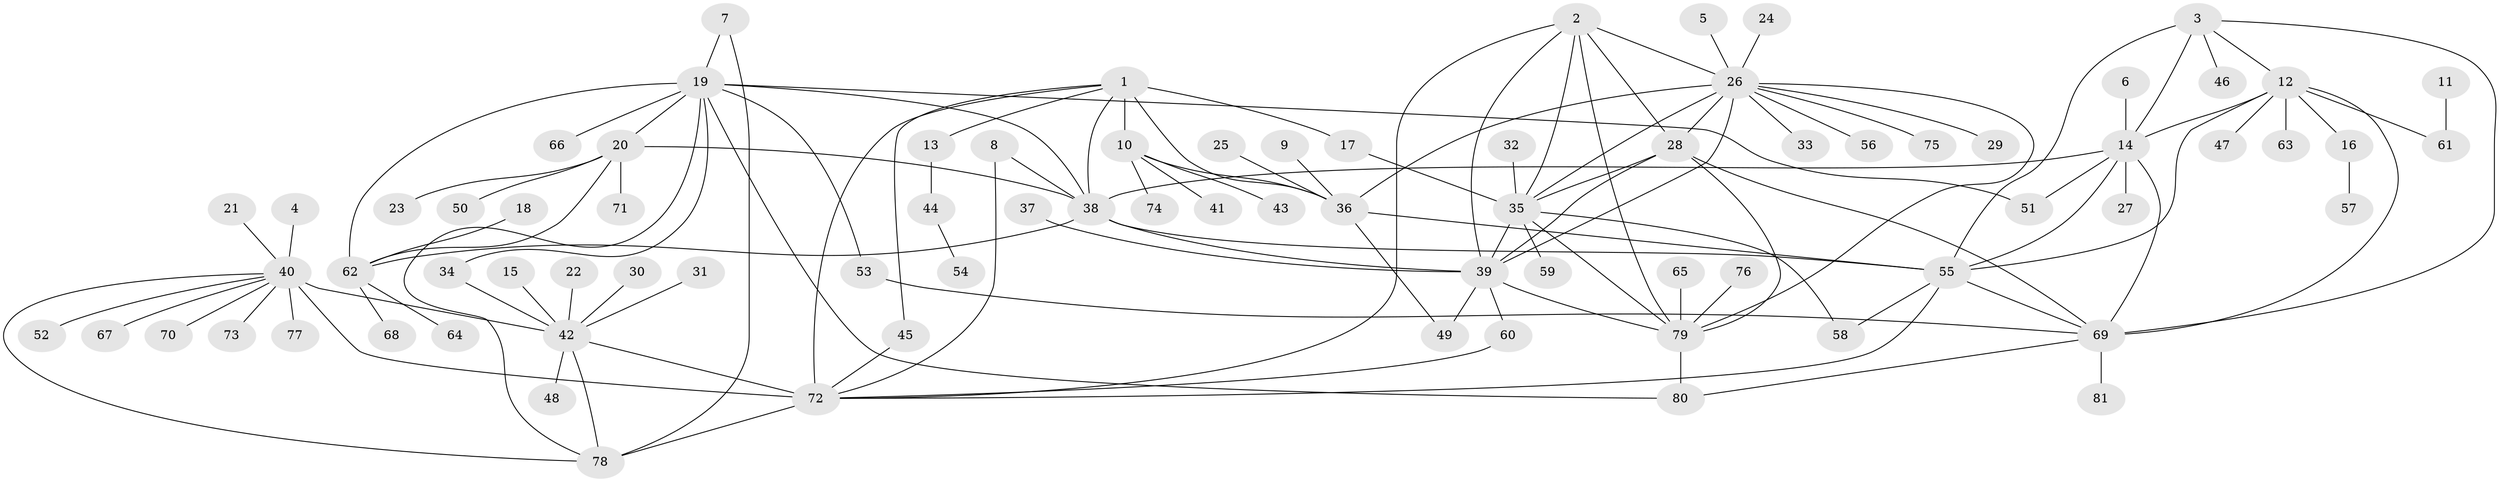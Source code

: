 // original degree distribution, {7: 0.05223880597014925, 9: 0.029850746268656716, 13: 0.014925373134328358, 10: 0.022388059701492536, 12: 0.007462686567164179, 8: 0.029850746268656716, 11: 0.029850746268656716, 5: 0.007462686567164179, 6: 0.022388059701492536, 14: 0.007462686567164179, 1: 0.5522388059701493, 2: 0.19402985074626866, 3: 0.029850746268656716}
// Generated by graph-tools (version 1.1) at 2025/37/03/04/25 23:37:49]
// undirected, 81 vertices, 122 edges
graph export_dot {
  node [color=gray90,style=filled];
  1;
  2;
  3;
  4;
  5;
  6;
  7;
  8;
  9;
  10;
  11;
  12;
  13;
  14;
  15;
  16;
  17;
  18;
  19;
  20;
  21;
  22;
  23;
  24;
  25;
  26;
  27;
  28;
  29;
  30;
  31;
  32;
  33;
  34;
  35;
  36;
  37;
  38;
  39;
  40;
  41;
  42;
  43;
  44;
  45;
  46;
  47;
  48;
  49;
  50;
  51;
  52;
  53;
  54;
  55;
  56;
  57;
  58;
  59;
  60;
  61;
  62;
  63;
  64;
  65;
  66;
  67;
  68;
  69;
  70;
  71;
  72;
  73;
  74;
  75;
  76;
  77;
  78;
  79;
  80;
  81;
  1 -- 10 [weight=4.0];
  1 -- 13 [weight=1.0];
  1 -- 17 [weight=1.0];
  1 -- 36 [weight=4.0];
  1 -- 38 [weight=1.0];
  1 -- 45 [weight=1.0];
  1 -- 72 [weight=1.0];
  2 -- 26 [weight=1.0];
  2 -- 28 [weight=1.0];
  2 -- 35 [weight=1.0];
  2 -- 39 [weight=1.0];
  2 -- 72 [weight=1.0];
  2 -- 79 [weight=1.0];
  3 -- 12 [weight=1.0];
  3 -- 14 [weight=2.0];
  3 -- 46 [weight=1.0];
  3 -- 55 [weight=1.0];
  3 -- 69 [weight=1.0];
  4 -- 40 [weight=1.0];
  5 -- 26 [weight=1.0];
  6 -- 14 [weight=1.0];
  7 -- 19 [weight=1.0];
  7 -- 78 [weight=1.0];
  8 -- 38 [weight=1.0];
  8 -- 72 [weight=1.0];
  9 -- 36 [weight=1.0];
  10 -- 36 [weight=4.0];
  10 -- 41 [weight=1.0];
  10 -- 43 [weight=1.0];
  10 -- 74 [weight=1.0];
  11 -- 61 [weight=1.0];
  12 -- 14 [weight=2.0];
  12 -- 16 [weight=1.0];
  12 -- 47 [weight=1.0];
  12 -- 55 [weight=1.0];
  12 -- 61 [weight=1.0];
  12 -- 63 [weight=1.0];
  12 -- 69 [weight=1.0];
  13 -- 44 [weight=1.0];
  14 -- 27 [weight=1.0];
  14 -- 38 [weight=1.0];
  14 -- 51 [weight=1.0];
  14 -- 55 [weight=2.0];
  14 -- 69 [weight=2.0];
  15 -- 42 [weight=1.0];
  16 -- 57 [weight=1.0];
  17 -- 35 [weight=1.0];
  18 -- 62 [weight=1.0];
  19 -- 20 [weight=1.0];
  19 -- 34 [weight=1.0];
  19 -- 38 [weight=2.0];
  19 -- 51 [weight=1.0];
  19 -- 53 [weight=1.0];
  19 -- 62 [weight=2.0];
  19 -- 66 [weight=1.0];
  19 -- 78 [weight=1.0];
  19 -- 80 [weight=1.0];
  20 -- 23 [weight=1.0];
  20 -- 38 [weight=2.0];
  20 -- 50 [weight=1.0];
  20 -- 62 [weight=2.0];
  20 -- 71 [weight=1.0];
  21 -- 40 [weight=1.0];
  22 -- 42 [weight=1.0];
  24 -- 26 [weight=1.0];
  25 -- 36 [weight=1.0];
  26 -- 28 [weight=1.0];
  26 -- 29 [weight=1.0];
  26 -- 33 [weight=1.0];
  26 -- 35 [weight=1.0];
  26 -- 36 [weight=1.0];
  26 -- 39 [weight=1.0];
  26 -- 56 [weight=1.0];
  26 -- 75 [weight=1.0];
  26 -- 79 [weight=1.0];
  28 -- 35 [weight=1.0];
  28 -- 39 [weight=1.0];
  28 -- 69 [weight=1.0];
  28 -- 79 [weight=1.0];
  30 -- 42 [weight=1.0];
  31 -- 42 [weight=1.0];
  32 -- 35 [weight=1.0];
  34 -- 42 [weight=1.0];
  35 -- 39 [weight=1.0];
  35 -- 58 [weight=1.0];
  35 -- 59 [weight=1.0];
  35 -- 79 [weight=1.0];
  36 -- 49 [weight=1.0];
  36 -- 55 [weight=1.0];
  37 -- 39 [weight=1.0];
  38 -- 39 [weight=1.0];
  38 -- 55 [weight=1.0];
  38 -- 62 [weight=4.0];
  39 -- 49 [weight=1.0];
  39 -- 60 [weight=1.0];
  39 -- 79 [weight=1.0];
  40 -- 42 [weight=4.0];
  40 -- 52 [weight=1.0];
  40 -- 67 [weight=1.0];
  40 -- 70 [weight=1.0];
  40 -- 72 [weight=2.0];
  40 -- 73 [weight=1.0];
  40 -- 77 [weight=1.0];
  40 -- 78 [weight=2.0];
  42 -- 48 [weight=1.0];
  42 -- 72 [weight=2.0];
  42 -- 78 [weight=2.0];
  44 -- 54 [weight=1.0];
  45 -- 72 [weight=1.0];
  53 -- 69 [weight=1.0];
  55 -- 58 [weight=1.0];
  55 -- 69 [weight=1.0];
  55 -- 72 [weight=1.0];
  60 -- 72 [weight=1.0];
  62 -- 64 [weight=1.0];
  62 -- 68 [weight=1.0];
  65 -- 79 [weight=1.0];
  69 -- 80 [weight=1.0];
  69 -- 81 [weight=1.0];
  72 -- 78 [weight=1.0];
  76 -- 79 [weight=1.0];
  79 -- 80 [weight=1.0];
}
